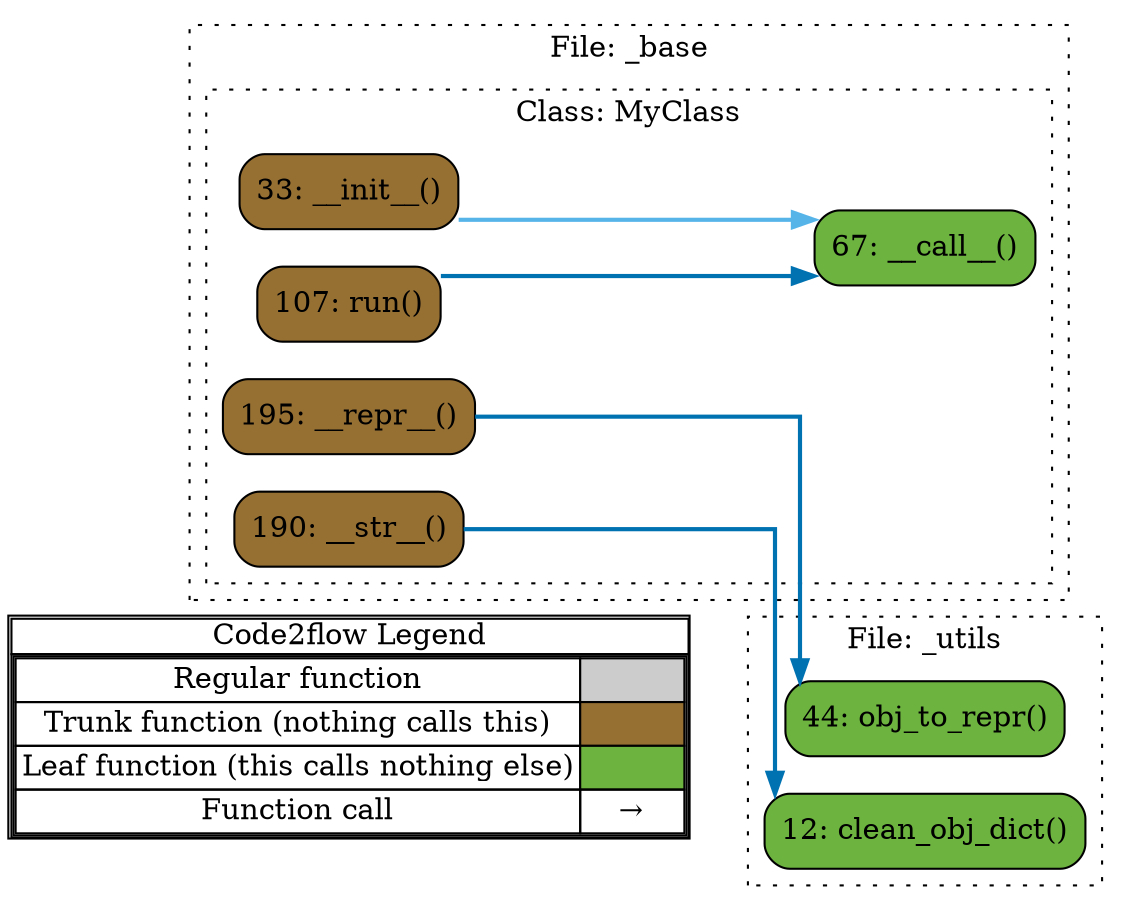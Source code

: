 digraph G {
concentrate=true;
splines="ortho";
rankdir="LR";
subgraph legend{
    rank = min;
    label = "legend";
    Legend [shape=none, margin=0, label = <
        <table cellspacing="0" cellpadding="0" border="1"><tr><td>Code2flow Legend</td></tr><tr><td>
        <table cellspacing="0">
        <tr><td>Regular function</td><td width="50px" bgcolor='#cccccc'></td></tr>
        <tr><td>Trunk function (nothing calls this)</td><td bgcolor='#966F33'></td></tr>
        <tr><td>Leaf function (this calls nothing else)</td><td bgcolor='#6db33f'></td></tr>
        <tr><td>Function call</td><td><font color='black'>&#8594;</font></td></tr>
        </table></td></tr></table>
        >];
}node_c98dd5ea [label="67: __call__()" name="_base::MyClass.__call__" shape="rect" style="rounded,filled" fillcolor="#6db33f" ];
node_bfbce99a [label="33: __init__()" name="_base::MyClass.__init__" shape="rect" style="rounded,filled" fillcolor="#966F33" ];
node_c704ba2d [label="195: __repr__()" name="_base::MyClass.__repr__" shape="rect" style="rounded,filled" fillcolor="#966F33" ];
node_6e4ac0dd [label="190: __str__()" name="_base::MyClass.__str__" shape="rect" style="rounded,filled" fillcolor="#966F33" ];
node_058e8c25 [label="107: run()" name="_base::MyClass.run" shape="rect" style="rounded,filled" fillcolor="#966F33" ];
node_9aa10e49 [label="12: clean_obj_dict()" name="_utils::clean_obj_dict" shape="rect" style="rounded,filled" fillcolor="#6db33f" ];
node_7c7303aa [label="44: obj_to_repr()" name="_utils::obj_to_repr" shape="rect" style="rounded,filled" fillcolor="#6db33f" ];
node_bfbce99a -> node_c98dd5ea [color="#56B4E9" penwidth="2"];
node_c704ba2d -> node_7c7303aa [color="#0072B2" penwidth="2"];
node_6e4ac0dd -> node_9aa10e49 [color="#0072B2" penwidth="2"];
node_058e8c25 -> node_c98dd5ea [color="#0072B2" penwidth="2"];
subgraph cluster_a7ec5fba {
    label="File: _base";
    name="_base";
    style="filled";
    graph[style=dotted];
    subgraph cluster_f6ebf41f {
        node_bfbce99a node_c98dd5ea node_058e8c25 node_6e4ac0dd node_c704ba2d;
        label="Class: MyClass";
        name="MyClass";
        style="filled";
        graph[style=dotted];
    };
};
subgraph cluster_6e1eda92 {
    node_9aa10e49 node_7c7303aa;
    label="File: _utils";
    name="_utils";
    style="filled";
    graph[style=dotted];
};
}
